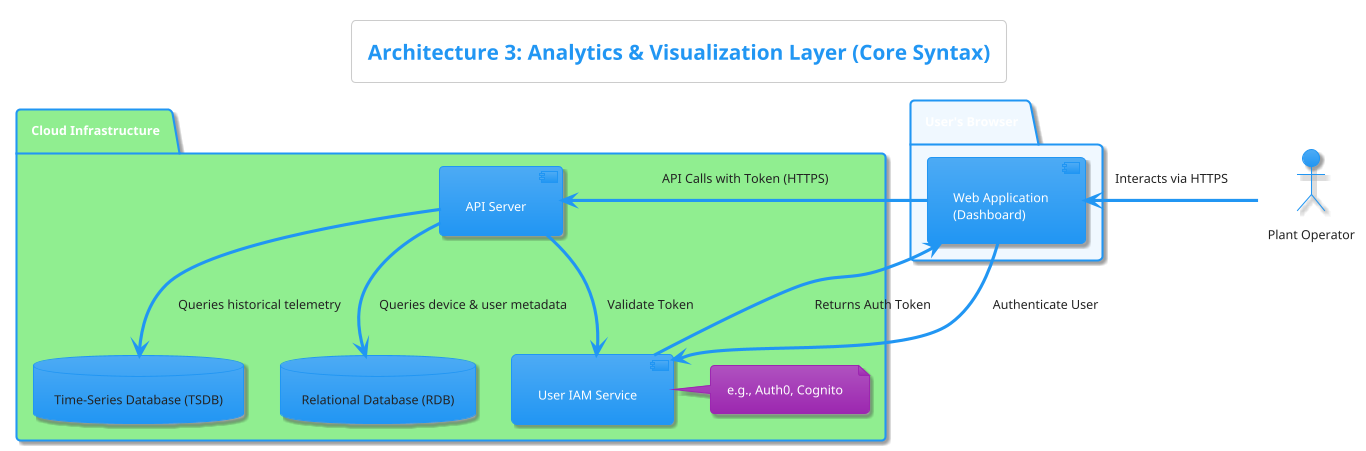 @startuml
!theme materia
title Architecture 3: Analytics & Visualization Layer (Core Syntax)

actor "Plant Operator" as Operator

package "User's Browser" #AliceBlue {
  component "Web Application\n(Dashboard)" as WebApp
}

package "Cloud Infrastructure" #LightGreen {
    component "API Server" as API_Server

    component "User IAM Service" as IAM
    note right of IAM: e.g., Auth0, Cognito

    database "Time-Series Database (TSDB)" as TSDB
    database "Relational Database (RDB)" as RDB
}

Operator -right-> WebApp : Interacts via HTTPS

WebApp --> IAM : Authenticate User
IAM --> WebApp : Returns Auth Token

WebApp --> API_Server : API Calls with Token (HTTPS)
API_Server --> IAM : Validate Token
API_Server --> TSDB : Queries historical telemetry
API_Server --> RDB : Queries device & user metadata

@enduml